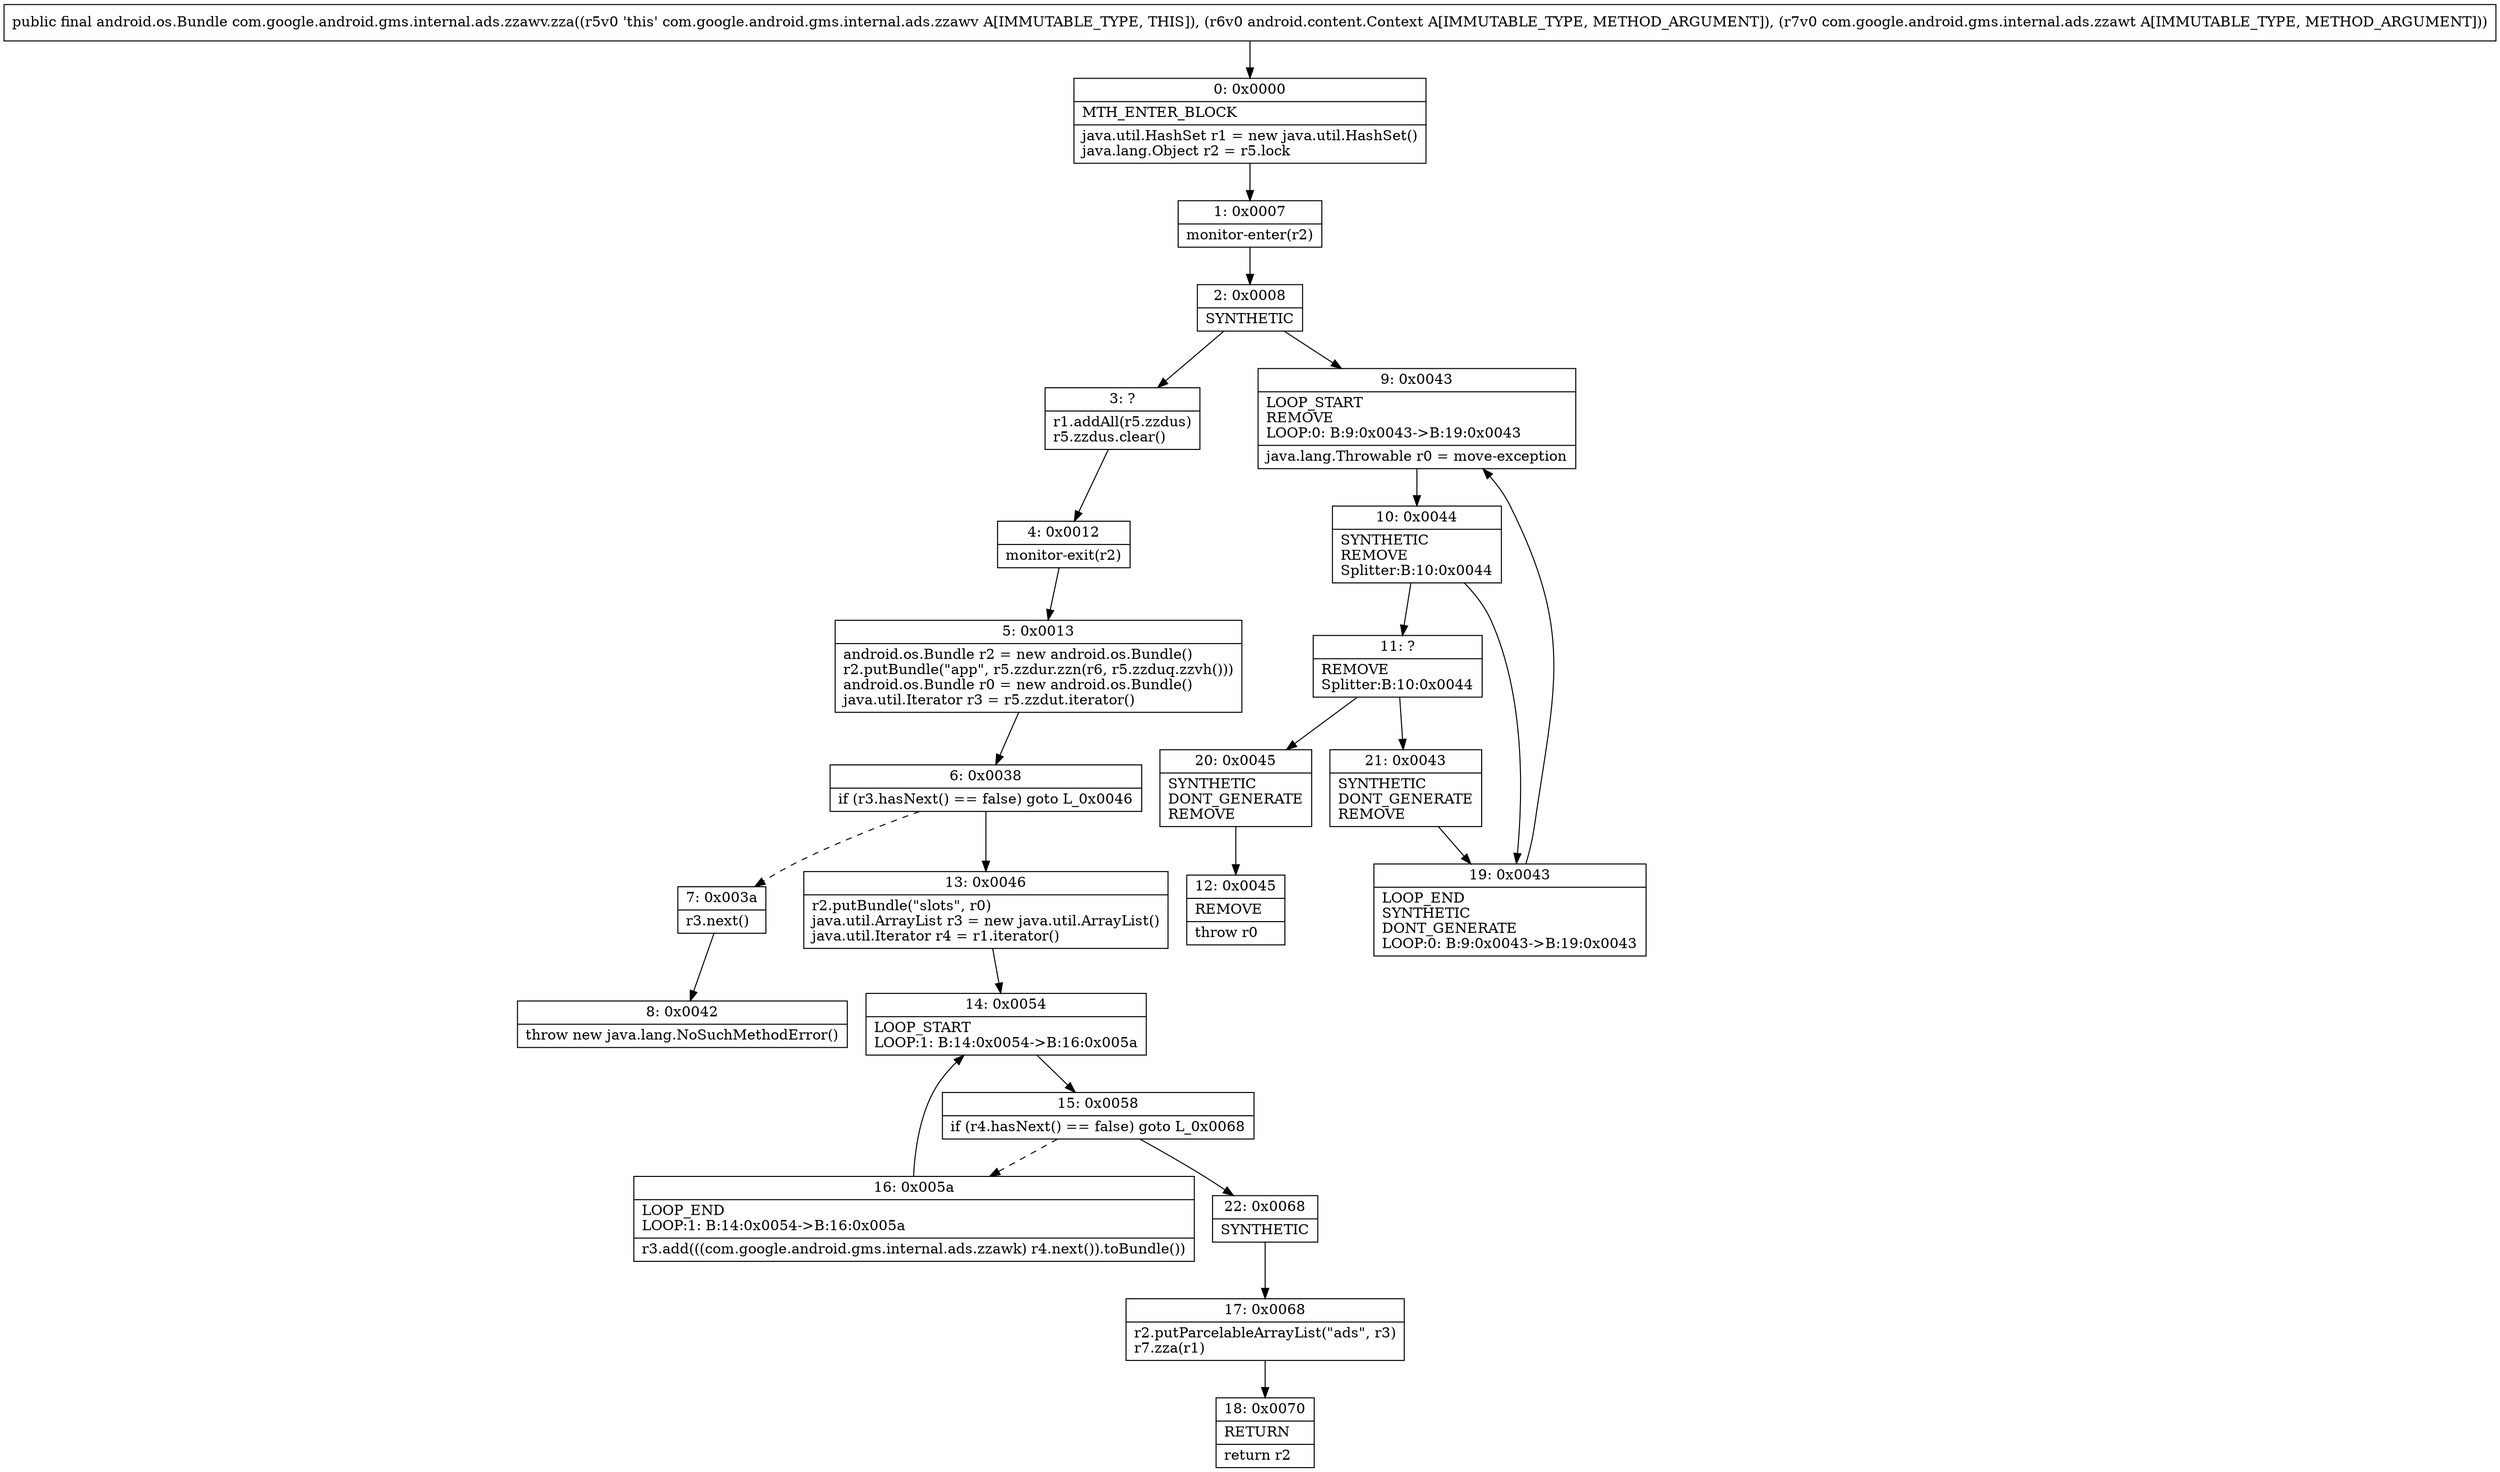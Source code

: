 digraph "CFG forcom.google.android.gms.internal.ads.zzawv.zza(Landroid\/content\/Context;Lcom\/google\/android\/gms\/internal\/ads\/zzawt;)Landroid\/os\/Bundle;" {
Node_0 [shape=record,label="{0\:\ 0x0000|MTH_ENTER_BLOCK\l|java.util.HashSet r1 = new java.util.HashSet()\ljava.lang.Object r2 = r5.lock\l}"];
Node_1 [shape=record,label="{1\:\ 0x0007|monitor\-enter(r2)\l}"];
Node_2 [shape=record,label="{2\:\ 0x0008|SYNTHETIC\l}"];
Node_3 [shape=record,label="{3\:\ ?|r1.addAll(r5.zzdus)\lr5.zzdus.clear()\l}"];
Node_4 [shape=record,label="{4\:\ 0x0012|monitor\-exit(r2)\l}"];
Node_5 [shape=record,label="{5\:\ 0x0013|android.os.Bundle r2 = new android.os.Bundle()\lr2.putBundle(\"app\", r5.zzdur.zzn(r6, r5.zzduq.zzvh()))\landroid.os.Bundle r0 = new android.os.Bundle()\ljava.util.Iterator r3 = r5.zzdut.iterator()\l}"];
Node_6 [shape=record,label="{6\:\ 0x0038|if (r3.hasNext() == false) goto L_0x0046\l}"];
Node_7 [shape=record,label="{7\:\ 0x003a|r3.next()\l}"];
Node_8 [shape=record,label="{8\:\ 0x0042|throw new java.lang.NoSuchMethodError()\l}"];
Node_9 [shape=record,label="{9\:\ 0x0043|LOOP_START\lREMOVE\lLOOP:0: B:9:0x0043\-\>B:19:0x0043\l|java.lang.Throwable r0 = move\-exception\l}"];
Node_10 [shape=record,label="{10\:\ 0x0044|SYNTHETIC\lREMOVE\lSplitter:B:10:0x0044\l}"];
Node_11 [shape=record,label="{11\:\ ?|REMOVE\lSplitter:B:10:0x0044\l}"];
Node_12 [shape=record,label="{12\:\ 0x0045|REMOVE\l|throw r0\l}"];
Node_13 [shape=record,label="{13\:\ 0x0046|r2.putBundle(\"slots\", r0)\ljava.util.ArrayList r3 = new java.util.ArrayList()\ljava.util.Iterator r4 = r1.iterator()\l}"];
Node_14 [shape=record,label="{14\:\ 0x0054|LOOP_START\lLOOP:1: B:14:0x0054\-\>B:16:0x005a\l}"];
Node_15 [shape=record,label="{15\:\ 0x0058|if (r4.hasNext() == false) goto L_0x0068\l}"];
Node_16 [shape=record,label="{16\:\ 0x005a|LOOP_END\lLOOP:1: B:14:0x0054\-\>B:16:0x005a\l|r3.add(((com.google.android.gms.internal.ads.zzawk) r4.next()).toBundle())\l}"];
Node_17 [shape=record,label="{17\:\ 0x0068|r2.putParcelableArrayList(\"ads\", r3)\lr7.zza(r1)\l}"];
Node_18 [shape=record,label="{18\:\ 0x0070|RETURN\l|return r2\l}"];
Node_19 [shape=record,label="{19\:\ 0x0043|LOOP_END\lSYNTHETIC\lDONT_GENERATE\lLOOP:0: B:9:0x0043\-\>B:19:0x0043\l}"];
Node_20 [shape=record,label="{20\:\ 0x0045|SYNTHETIC\lDONT_GENERATE\lREMOVE\l}"];
Node_21 [shape=record,label="{21\:\ 0x0043|SYNTHETIC\lDONT_GENERATE\lREMOVE\l}"];
Node_22 [shape=record,label="{22\:\ 0x0068|SYNTHETIC\l}"];
MethodNode[shape=record,label="{public final android.os.Bundle com.google.android.gms.internal.ads.zzawv.zza((r5v0 'this' com.google.android.gms.internal.ads.zzawv A[IMMUTABLE_TYPE, THIS]), (r6v0 android.content.Context A[IMMUTABLE_TYPE, METHOD_ARGUMENT]), (r7v0 com.google.android.gms.internal.ads.zzawt A[IMMUTABLE_TYPE, METHOD_ARGUMENT])) }"];
MethodNode -> Node_0;
Node_0 -> Node_1;
Node_1 -> Node_2;
Node_2 -> Node_3;
Node_2 -> Node_9;
Node_3 -> Node_4;
Node_4 -> Node_5;
Node_5 -> Node_6;
Node_6 -> Node_7[style=dashed];
Node_6 -> Node_13;
Node_7 -> Node_8;
Node_9 -> Node_10;
Node_10 -> Node_11;
Node_10 -> Node_19;
Node_11 -> Node_20;
Node_11 -> Node_21;
Node_13 -> Node_14;
Node_14 -> Node_15;
Node_15 -> Node_16[style=dashed];
Node_15 -> Node_22;
Node_16 -> Node_14;
Node_17 -> Node_18;
Node_19 -> Node_9;
Node_20 -> Node_12;
Node_21 -> Node_19;
Node_22 -> Node_17;
}

